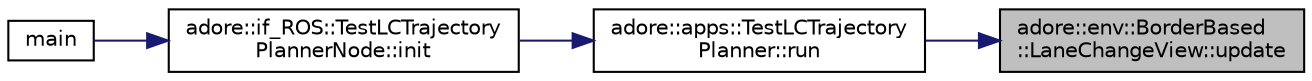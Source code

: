 digraph "adore::env::BorderBased::LaneChangeView::update"
{
 // LATEX_PDF_SIZE
  edge [fontname="Helvetica",fontsize="10",labelfontname="Helvetica",labelfontsize="10"];
  node [fontname="Helvetica",fontsize="10",shape=record];
  rankdir="RL";
  Node1 [label="adore::env::BorderBased\l::LaneChangeView::update",height=0.2,width=0.4,color="black", fillcolor="grey75", style="filled", fontcolor="black",tooltip="Update the LaneChangeView."];
  Node1 -> Node2 [dir="back",color="midnightblue",fontsize="10",style="solid",fontname="Helvetica"];
  Node2 [label="adore::apps::TestLCTrajectory\lPlanner::run",height=0.2,width=0.4,color="black", fillcolor="white", style="filled",URL="$classadore_1_1apps_1_1TestLCTrajectoryPlanner.html#ac2912d7058c947a47405a0ce64e5609f",tooltip=" "];
  Node2 -> Node3 [dir="back",color="midnightblue",fontsize="10",style="solid",fontname="Helvetica"];
  Node3 [label="adore::if_ROS::TestLCTrajectory\lPlannerNode::init",height=0.2,width=0.4,color="black", fillcolor="white", style="filled",URL="$classadore_1_1if__ROS_1_1TestLCTrajectoryPlannerNode.html#aadf9b829e6afee6af3219321b72d4d3c",tooltip=" "];
  Node3 -> Node4 [dir="back",color="midnightblue",fontsize="10",style="solid",fontname="Helvetica"];
  Node4 [label="main",height=0.2,width=0.4,color="black", fillcolor="white", style="filled",URL="$test__lc__trajectory__planner__node_8cpp.html#a3c04138a5bfe5d72780bb7e82a18e627",tooltip=" "];
}
